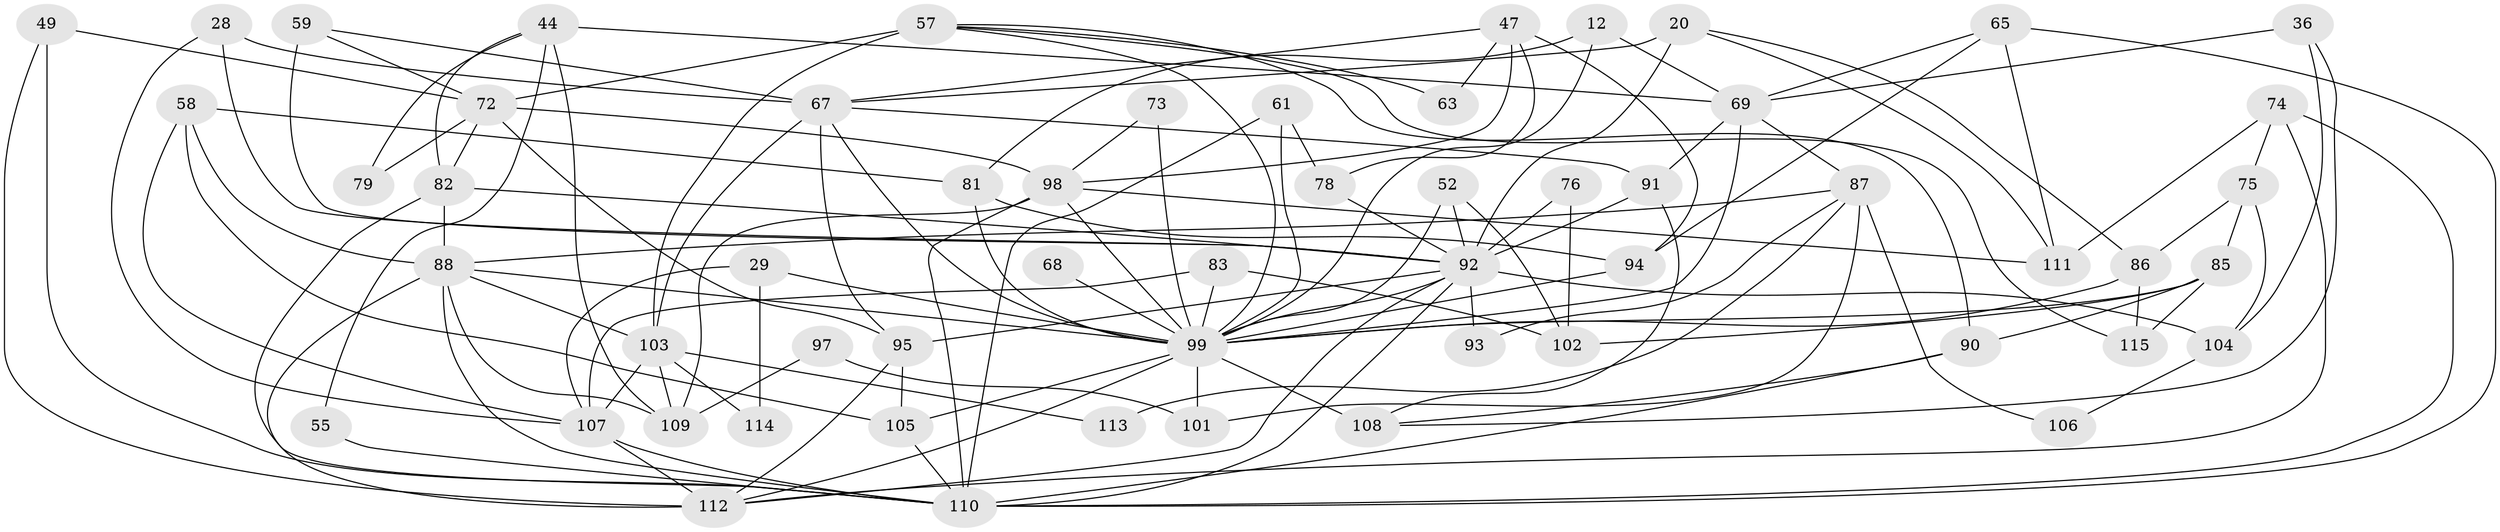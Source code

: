 // original degree distribution, {4: 0.2608695652173913, 3: 0.2956521739130435, 7: 0.06956521739130435, 8: 0.02608695652173913, 5: 0.12173913043478261, 6: 0.0782608695652174, 2: 0.14782608695652175}
// Generated by graph-tools (version 1.1) at 2025/51/03/09/25 04:51:34]
// undirected, 57 vertices, 132 edges
graph export_dot {
graph [start="1"]
  node [color=gray90,style=filled];
  12;
  20 [super="+13"];
  28 [super="+21"];
  29;
  36;
  44 [super="+25+9"];
  47;
  49;
  52;
  55;
  57 [super="+16"];
  58;
  59;
  61;
  63;
  65;
  67 [super="+19+51"];
  68;
  69 [super="+60"];
  72 [super="+54"];
  73;
  74;
  75;
  76;
  78;
  79;
  81;
  82 [super="+5+33"];
  83;
  85 [super="+17"];
  86;
  87;
  88 [super="+80+3+7"];
  90 [super="+27"];
  91 [super="+71"];
  92 [super="+66+89+64"];
  93;
  94 [super="+43"];
  95 [super="+6+39"];
  97;
  98 [super="+18+45"];
  99 [super="+38+96+70"];
  101;
  102;
  103 [super="+77+31"];
  104;
  105 [super="+11"];
  106;
  107 [super="+53"];
  108;
  109 [super="+26"];
  110 [super="+42+84"];
  111 [super="+32"];
  112 [super="+100"];
  113;
  114;
  115;
  12 -- 81;
  12 -- 69 [weight=2];
  12 -- 99;
  20 -- 86;
  20 -- 67 [weight=2];
  20 -- 111;
  20 -- 92;
  28 -- 67;
  28 -- 92;
  28 -- 107;
  29 -- 107;
  29 -- 114;
  29 -- 99 [weight=2];
  36 -- 108;
  36 -- 69 [weight=2];
  36 -- 104;
  44 -- 55;
  44 -- 69 [weight=2];
  44 -- 82 [weight=2];
  44 -- 79;
  44 -- 109;
  47 -- 94;
  47 -- 67;
  47 -- 63;
  47 -- 78;
  47 -- 98;
  49 -- 72;
  49 -- 112;
  49 -- 110;
  52 -- 102;
  52 -- 99;
  52 -- 92;
  55 -- 110;
  57 -- 63;
  57 -- 103 [weight=4];
  57 -- 99 [weight=2];
  57 -- 115;
  57 -- 72;
  57 -- 90;
  58 -- 81;
  58 -- 105;
  58 -- 88;
  58 -- 107;
  59 -- 92 [weight=5];
  59 -- 67;
  59 -- 72;
  61 -- 78;
  61 -- 110;
  61 -- 99;
  65 -- 111;
  65 -- 94;
  65 -- 69;
  65 -- 110;
  67 -- 91;
  67 -- 103 [weight=3];
  67 -- 99;
  67 -- 95;
  68 -- 99 [weight=2];
  69 -- 99;
  69 -- 87;
  69 -- 91 [weight=2];
  72 -- 82 [weight=2];
  72 -- 79;
  72 -- 95;
  72 -- 98;
  73 -- 98;
  73 -- 99 [weight=2];
  74 -- 75;
  74 -- 111;
  74 -- 112;
  74 -- 110;
  75 -- 104;
  75 -- 86;
  75 -- 85;
  76 -- 102;
  76 -- 92;
  78 -- 92;
  81 -- 94 [weight=2];
  81 -- 99;
  82 -- 88 [weight=2];
  82 -- 92;
  82 -- 110;
  83 -- 102;
  83 -- 99;
  83 -- 107;
  85 -- 90;
  85 -- 99;
  85 -- 115;
  85 -- 102;
  86 -- 115;
  86 -- 99;
  87 -- 93;
  87 -- 101;
  87 -- 106;
  87 -- 113;
  87 -- 88;
  88 -- 112 [weight=3];
  88 -- 99 [weight=5];
  88 -- 103;
  88 -- 109;
  88 -- 110 [weight=2];
  90 -- 110;
  90 -- 108;
  91 -- 108;
  91 -- 92;
  92 -- 99 [weight=2];
  92 -- 112;
  92 -- 104;
  92 -- 110 [weight=4];
  92 -- 93;
  92 -- 95 [weight=2];
  94 -- 99;
  95 -- 105;
  95 -- 112 [weight=2];
  97 -- 101;
  97 -- 109;
  98 -- 109;
  98 -- 110;
  98 -- 111;
  98 -- 99;
  99 -- 108 [weight=4];
  99 -- 105;
  99 -- 101;
  99 -- 112;
  103 -- 107 [weight=2];
  103 -- 113;
  103 -- 114;
  103 -- 109;
  104 -- 106;
  105 -- 110;
  107 -- 112;
  107 -- 110 [weight=2];
}
